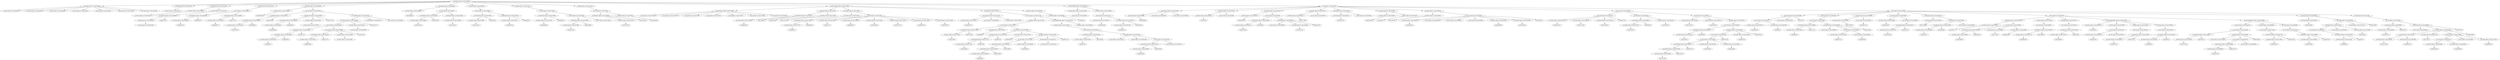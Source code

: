 strict digraph  {
<_ast.alias object at 0xa1d7ab350>;
<_ast.alias object at 0xa1d7ab390>;
<_ast.alias object at 0xa1d7ab2d0>;
<_ast.alias object at 0xa1d7ab310>;
<_ast.alias object at 0xa1d7ab250>;
<_ast.alias object at 0xa1d7ab290>;
<_ast.alias object at 0xa1d7ab1d0>;
<_ast.Import object at 0xa1d7ab3d0>;
<_ast.alias object at 0xa1d7ab150>;
<_ast.Import object at 0xa1d7ab210>;
<_ast.Store object at 0x10295c290>;
<_ast.Name object at 0xa1d7ab0d0>;
<_ast.Load object at 0x10295c1d0>;
<_ast.Name object at 0xa1d7ab090>;
<_ast.Attribute object at 0xa1d7ab990>;
Load8812766;
<_ast.Call object at 0xa1d7ab110>;
<_ast.Assign object at 0xa1d7ab190>;
<_ast.Name object at 0xa1d7ab8d0>;
Load5835167;
<_ast.Attribute object at 0xa1d7ab050>;
Load6695679;
<_ast.Name object at 0xa1d7ab850>;
Load8039477;
<_ast.Attribute object at 0xa1d7ab890>;
Load4311321;
<_ast.Call object at 0xa1d7ab950>;
<_ast.Expr object at 0xa1b262110>;
<_ast.Name object at 0xa1d7ab810>;
Store8681068;
<_ast.Name object at 0xa1d7ab790>;
Load6269287;
<_ast.Attribute object at 0xa1d7ab6d0>;
Load5998453;
<_ast.Attribute object at 0xa1d7ab710>;
Load9740198;
<_ast.Name object at 0xa1d7aba90>;
Load8699850;
<_ast.Attribute object at 0xa1d7ab690>;
Load3688510;
<_ast.Num object at 0xa1d7abb10>;
<_ast.Index object at 0xa1d7ab610>;
<_ast.Subscript object at 0xa1d7ab650>;
Load7413139;
<_ast.Name object at 0xa1d7abc90>;
Load862037;
<_ast.Attribute object at 0xa1d7abb50>;
Load8293839;
<_ast.Attribute object at 0xa1d7abc10>;
Load1907222;
<_ast.Name object at 0xa1d7abc50>;
Load8639039;
<_ast.Attribute object at 0xa1d7abd10>;
Load5437474;
<_ast.Num object at 0xa1d7abcd0>;
<_ast.Index object at 0xa1d7abd90>;
<_ast.Subscript object at 0xa1d7abbd0>;
Load132769;
<_ast.Call object at 0xa1d7abad0>;
<_ast.Num object at 0xa1d7abd50>;
<_ast.Index object at 0xa1d7abe10>;
<_ast.Subscript object at 0xa1d7abb90>;
Load3140774;
<_ast.Add object at 0x10295cc90>;
<_ast.Str object at 0xa1d7abe90>;
<_ast.BinOp object at 0xa1d7aba50>;
<_ast.Call object at 0xa1d7ab7d0>;
<_ast.Assign object at 0xa1d564d50>;
<_ast.Name object at 0xa1d7abdd0>;
Store9463061;
<_ast.Name object at 0xa1d7abf90>;
Load4505145;
<_ast.Attribute object at 0xa1d7abe50>;
Load2872993;
<_ast.Name object at 0xa1d7abfd0>;
Load1370012;
<_ast.keyword object at 0xa1d7abed0>;
<_ast.Call object at 0xa1d7abf10>;
<_ast.Assign object at 0xa1d5ed9d0>;
<_ast.Name object at 0xa1d77ff90>;
Load3473812;
<_ast.Attribute object at 0xa1d77fd50>;
Load203383;
<_ast.Name object at 0xa1d77ff10>;
Load4882706;
<_ast.Attribute object at 0xa1d77fcd0>;
Load4684427;
<_ast.Call object at 0xa1d7496d0>;
<_ast.Expr object at 0xa1d7abf50>;
<_ast.Name object at 0xa1d77fe10>;
Load3996564;
<_ast.Attribute object at 0xa1d77fbd0>;
Load8818837;
<_ast.Name object at 0xa1d77fad0>;
Load4432140;
<_ast.Attribute object at 0xa1d77fd90>;
Load2480883;
<_ast.Str object at 0xa1d77fd10>;
<_ast.Call object at 0xa1d77fb50>;
<_ast.Call object at 0xa1d77fe90>;
<_ast.Expr object at 0xa1d77fc50>;
<_ast.Name object at 0xa1d77fc10>;
Load7341026;
<_ast.Attribute object at 0xa1d77f9d0>;
Load3315916;
<_ast.Name object at 0xa1d77f950>;
Load1862095;
<_ast.Call object at 0xa1d77fc90>;
<_ast.Expr object at 0xa1d77fa50>;
<_ast.arg object at 0xa1d77f850>;
<_ast.arg object at 0xa1d77fa90>;
<_ast.arg object at 0xa1d77f7d0>;
<_ast.arg object at 0xa1d77fa10>;
<_ast.arg object at 0xa1d77f750>;
<_ast.arg object at 0xa1d77f990>;
<_ast.arg object at 0xa1d77f6d0>;
<_ast.arguments object at 0xa1d77f8d0>;
<_ast.Name object at 0xa1d77f890>;
Load6985169;
<_ast.Attribute object at 0xa1d77f650>;
Store7960941;
<_ast.Name object at 0xa1d77f5d0>;
Load6637628;
<_ast.Assign object at 0xa1d77f910>;
<_ast.Name object at 0xa1d77f550>;
Store1154783;
<_ast.Name object at 0xa1d77f710>;
Load8599051;
<_ast.Attribute object at 0xa1d77f4d0>;
Load6540970;
<_ast.Name object at 0xa1d77f450>;
Load871715;
<_ast.Name object at 0xa1d77f690>;
Load8008318;
<_ast.Name object at 0xa1d77f3d0>;
Load1268259;
<_ast.Name object at 0xa1d77f610>;
Load1927734;
<_ast.Name object at 0xa1d77f0d0>;
Load9907639;
<_ast.Name object at 0xa1d77f590>;
Load5087630;
<_ast.Call object at 0xa1d77f790>;
<_ast.Assign object at 0xa1d77f810>;
<_ast.Name object at 0xa1d77f1d0>;
Load9487324;
<_ast.Gt object at 0x102961d90>;
<_ast.Num object at 0xa1d77f490>;
<_ast.Compare object at 0xa1d77f510>;
<_ast.Name object at 0xa1d77f050>;
Load4331666;
<_ast.Attribute object at 0xa1d77f2d0>;
Load4715645;
<_ast.Name object at 0xa1d77f390>;
Load468993;
<_ast.Name object at 0xa1d77f210>;
Load2038932;
<_ast.Attribute object at 0xa1d77f110>;
Load931949;
<_ast.Attribute object at 0xa1d77f290>;
Load494756;
<_ast.Name object at 0xa1d77f190>;
Load4409266;
<_ast.Name object at 0xa1d78c090>;
Load428683;
<_ast.Attribute object at 0xa1d78c590>;
Load2974909;
<_ast.Attribute object at 0xa1d77fed0>;
Load7599991;
<_ast.Name object at 0xa1d78c0d0>;
Load2896020;
<_ast.Call object at 0xa1d77ff50>;
<_ast.Num object at 0xa1d78c150>;
<_ast.Index object at 0xa1d78c110>;
<_ast.Subscript object at 0xa1d77fe50>;
Load8927013;
<_ast.Call object at 0xa1d77f090>;
<_ast.Call object at 0xa1d77f410>;
<_ast.Expr object at 0xa1d77f250>;
<_ast.Name object at 0xa1d78c290>;
Load450741;
<_ast.Attribute object at 0xa1d78c250>;
Load1506500;
<_ast.Str object at 0xa1d78c310>;
<_ast.Mod object at 0x102961090>;
<_ast.Name object at 0xa1d78c5d0>;
Load4503928;
<_ast.Attribute object at 0xa1d78c510>;
Load3979885;
<_ast.Num object at 0xa1d78c610>;
<_ast.Call object at 0xa1d78c350>;
<_ast.BinOp object at 0xa1d78c2d0>;
<_ast.Call object at 0xa1d78c210>;
<_ast.Expr object at 0xa1d78c1d0>;
<_ast.Raise object at 0xa1d78c650>;
<_ast.ExceptHandler object at 0xa1d78c190>;
<_ast.Try object at 0xa1d727cd0>;
<_ast.If object at 0xa1d77f150>;
<_ast.Name object at 0xa1bc4f5d0>;
Load52461;
<_ast.Return object at 0xa1ad7de50>;
<_ast.FunctionDef object at 0xa1d77fb90>;
<_ast.arg object at 0xa1d78c690>;
<_ast.arguments object at 0xa2102a810>;
<_ast.Name object at 0xa1d78c750>;
Load4081006;
<_ast.Name object at 0xa1d78c7d0>;
Load2608123;
<_ast.Starred object at 0xa1d78c790>;
Load234061;
<_ast.Call object at 0xa1d78c710>;
<_ast.Return object at 0xa1d78c6d0>;
<_ast.FunctionDef object at 0xa1e8d1190>;
<_ast.Name object at 0xa1d78c890>;
Load3966943;
<_ast.Eq object at 0x102961a90>;
<_ast.Str object at 0xa1d78c8d0>;
<_ast.Compare object at 0xa1d78c850>;
<_ast.Name object at 0xa1d78c990>;
Store15654;
<_ast.Str object at 0xa1d78c9d0>;
<_ast.Assign object at 0xa1d78c950>;
<_ast.Name object at 0xa1d78ca50>;
Store8149376;
<_ast.Name object at 0xa1d78cb10>;
Load2375903;
<_ast.Attribute object at 0xa1d78cad0>;
Load6394401;
<_ast.Str object at 0xa1d78cb90>;
<_ast.Name object at 0xa1d78cbd0>;
Load2397079;
<_ast.BinOp object at 0xa1d78cb50>;
Mod3564705;
<_ast.Call object at 0xa1d78ca90>;
<_ast.Assign object at 0xa1d78ca10>;
<_ast.Name object at 0xa1d78cc50>;
Store5774608;
<_ast.Str object at 0xa1d78cc90>;
<_ast.Assign object at 0xa1d78cc10>;
<_ast.Name object at 0xa1d78cd10>;
Store6074427;
<_ast.Str object at 0xa1d78cd50>;
<_ast.Assign object at 0xa1d78ccd0>;
<_ast.Name object at 0xa1d78cdd0>;
Store5591242;
<_ast.List object at 0xa1d78ce10>;
Load1498277;
<_ast.Assign object at 0xa1d78cd90>;
<_ast.Name object at 0xa1d78ce90>;
Store1189781;
<_ast.Name object at 0xa1d78cf10>;
Load1890232;
<_ast.Str object at 0xa1d78cf50>;
<_ast.Str object at 0xa1d78cf90>;
<_ast.Str object at 0xa1d78cfd0>;
<_ast.Name object at 0xa1d785050>;
Load4909390;
<_ast.Name object at 0xa1d785090>;
Load7250564;
<_ast.List object at 0xa1d78ced0>;
Load2593611;
<_ast.Assign object at 0xa1d78ce50>;
<_ast.Name object at 0xa1d785150>;
Store3097141;
<_ast.Name object at 0xa1d785190>;
Store5777429;
<_ast.Name object at 0xa1d7851d0>;
Store7549723;
<_ast.Tuple object at 0xa1d785110>;
Store6553247;
<_ast.Name object at 0xa1d785210>;
Load2708257;
<_ast.Attribute object at 0xa204dfe10>;
Load906420;
<_ast.Name object at 0xa1d785250>;
Load7460051;
<_ast.Call object at 0xa1d567610>;
<_ast.Name object at 0xa1d7852d0>;
Store1503427;
<_ast.Name object at 0xa1d785310>;
Load5651692;
<_ast.Name object at 0xa1d785410>;
Load4168332;
<_ast.Attribute object at 0xa1d7853d0>;
Load1892882;
<_ast.Name object at 0xa1d785590>;
Load1115887;
<_ast.Attribute object at 0xa1d785550>;
Load1234723;
<_ast.Attribute object at 0xa1d785510>;
Load6149732;
<_ast.Name object at 0xa1d7855d0>;
Load1096703;
<_ast.Name object at 0xa1d785610>;
Load5034887;
<_ast.Call object at 0xa1d7854d0>;
<_ast.List object at 0xa1d785490>;
Load8143338;
<_ast.Name object at 0xa1d785650>;
Load5661266;
<_ast.BinOp object at 0xa1d785450>;
Add7928792;
<_ast.Call object at 0xa1d785390>;
<_ast.Expr object at 0xa1d785350>;
<_ast.For object at 0xa1d785290>;
<_ast.For object at 0xa1d7850d0>;
<_ast.Name object at 0xa1d785750>;
Load5901695;
<_ast.Name object at 0xa1d785790>;
Load896043;
<_ast.Call object at 0xa1d785710>;
<_ast.Num object at 0xa1d7857d0>;
<_ast.Compare object at 0xa1d7856d0>;
Gt2941392;
<_ast.Name object at 0xa1d785910>;
Load8646551;
<_ast.Attribute object at 0xa1d7858d0>;
Load4147073;
<_ast.Str object at 0xa1d785990>;
<_ast.Name object at 0xa1d785a10>;
Load8025154;
<_ast.Name object at 0xa1d785a50>;
Load6396599;
<_ast.Call object at 0xa1d7859d0>;
<_ast.BinOp object at 0xa1d785950>;
Mod1631885;
<_ast.Call object at 0xa1d785890>;
<_ast.Expr object at 0xa1d785850>;
<_ast.Name object at 0xa1d785ad0>;
Store7285950;
<_ast.List object at 0xa1d785b10>;
Load3001155;
<_ast.Assign object at 0xa1d785a90>;
<_ast.Name object at 0xa1d785b90>;
Store8018207;
<_ast.Name object at 0xa1d785c50>;
Load5118494;
<_ast.Attribute object at 0xa1d785c10>;
Load3957607;
<_ast.Call object at 0xa1d785bd0>;
<_ast.Assign object at 0xa1d785b50>;
<_ast.Name object at 0xa1d785cd0>;
Store4158860;
<_ast.Name object at 0xa1d785d90>;
Load7895417;
<_ast.Attribute object at 0xa1d785d50>;
Load1024804;
<_ast.Num object at 0xa1d785dd0>;
<_ast.Call object at 0xa1d785d10>;
<_ast.Assign object at 0xa1d785c90>;
<_ast.Name object at 0xa1d785e90>;
Store382177;
<_ast.Name object at 0xa1d785f50>;
Load3306695;
<_ast.Attribute object at 0xa1d785f10>;
Load5658792;
<_ast.Name object at 0xa1d785f90>;
Load1273265;
<_ast.Name object at 0xa1d785fd0>;
Load4905458;
<_ast.Call object at 0xa1d785ed0>;
<_ast.Assign object at 0xa1d785e50>;
<_ast.Name object at 0xa1d783110>;
Load6890365;
<_ast.Attribute object at 0xa1d7830d0>;
Load4248564;
<_ast.Call object at 0xa1d783090>;
<_ast.Expr object at 0xa1d783050>;
<_ast.Name object at 0xa1d783210>;
Load9226698;
<_ast.Attribute object at 0xa1d7831d0>;
Load3148819;
<_ast.Call object at 0xa1d783190>;
<_ast.Expr object at 0xa1d783150>;
<_ast.Name object at 0xa1d783290>;
Load3848383;
<_ast.Name object at 0xa1d783350>;
Load9332002;
<_ast.Str object at 0xa1d783390>;
<_ast.Call object at 0xa1d783310>;
<_ast.Expr object at 0xa1d7832d0>;
<_ast.Name object at 0xa1d783490>;
Load2507342;
<_ast.Attribute object at 0xa1d783450>;
Load5767674;
<_ast.Call object at 0xa1d783410>;
<_ast.Expr object at 0xa1d7833d0>;
<_ast.Name object at 0xa1d783590>;
Load825854;
<_ast.Attribute object at 0xa1d783550>;
Load5003615;
<_ast.Call object at 0xa1d783510>;
<_ast.Expr object at 0xa1d7834d0>;
<_ast.ExceptHandler object at 0xa1d783250>;
<_ast.Name object at 0xa1d7ab550>;
Load1575934;
<_ast.Attribute object at 0xa1d7aba10>;
Load7465673;
<_ast.Str object at 0xa1d7ab5d0>;
<_ast.Name object at 0xa1d6b6610>;
Load5243156;
<_ast.Attribute object at 0xa1d6a68d0>;
Load8512796;
<_ast.Num object at 0xa1d69da50>;
<_ast.Call object at 0xa1d6ae790>;
<_ast.BinOp object at 0xa1d7ab590>;
Mod4455582;
<_ast.Call object at 0xa1d7ab4d0>;
<_ast.Expr object at 0xa1d7ab750>;
<_ast.Name object at 0xa1d77a950>;
Load9615879;
<_ast.Attribute object at 0xa1d6c7310>;
Load5052359;
<_ast.Call object at 0xa1d771ad0>;
<_ast.Expr object at 0xa1d6bf490>;
<_ast.Name object at 0xa1d78b650>;
Load7594993;
<_ast.Attribute object at 0xa1d1dbf50>;
Load2825478;
<_ast.Call object at 0xa1d7827d0>;
<_ast.Expr object at 0xa1d59c9d0>;
<_ast.ExceptHandler object at 0xa1d7835d0>;
<_ast.Try object at 0xa1d785e10>;
<_ast.Name object at 0xa1d7934d0>;
Store8403008;
<_ast.Name object at 0xa1d7a41d0>;
Load506685;
<_ast.Attribute object at 0xa1d736a10>;
Load46376;
<_ast.Call object at 0xa1d5f0450>;
<_ast.Sub object at 0x10295cd50>;
<_ast.Name object at 0xa1e7e6990>;
Load3184610;
<_ast.BinOp object at 0xa1d79c350>;
<_ast.Num object at 0xa1d710190>;
<_ast.BinOp object at 0xa1d5a8350>;
Add1979408;
<_ast.Assign object at 0xa1d5910d0>;
<_ast.Name object at 0xa1d562390>;
Load7067647;
<_ast.Attribute object at 0xa1d1ffe90>;
Load5853723;
<_ast.Str object at 0xa1d564ed0>;
<_ast.Name object at 0xa1d1cebd0>;
Load2774188;
<_ast.Name object at 0xa1d5676d0>;
Load5883136;
<_ast.Call object at 0xa1d78f110>;
<_ast.Name object at 0xa1d567250>;
Load1245474;
<_ast.Name object at 0xa1d595d50>;
Load6075066;
<_ast.Name object at 0xa1d595cd0>;
Load3460486;
<_ast.Call object at 0xa1d5b3c10>;
<_ast.Div object at 0x10295cf90>;
<_ast.Name object at 0xa1d137190>;
Load4898255;
<_ast.BinOp object at 0xa1d57eb90>;
<_ast.Tuple object at 0xa1d564a90>;
Load9108290;
<_ast.BinOp object at 0xa1d586950>;
Mod225014;
<_ast.Call object at 0xa1d1ff150>;
<_ast.Expr object at 0xa1d1cc650>;
<_ast.If object at 0xa1d785690>;
<_ast.If object at 0xa1d78c810>;
<_ast.Module object at 0xa1d53db50>;
<_ast.Import object at 0xa1d7ab3d0> -> <_ast.alias object at 0xa1d7ab350>;
<_ast.Import object at 0xa1d7ab3d0> -> <_ast.alias object at 0xa1d7ab390>;
<_ast.Import object at 0xa1d7ab3d0> -> <_ast.alias object at 0xa1d7ab2d0>;
<_ast.Import object at 0xa1d7ab3d0> -> <_ast.alias object at 0xa1d7ab310>;
<_ast.Import object at 0xa1d7ab3d0> -> <_ast.alias object at 0xa1d7ab250>;
<_ast.Import object at 0xa1d7ab3d0> -> <_ast.alias object at 0xa1d7ab290>;
<_ast.Import object at 0xa1d7ab3d0> -> <_ast.alias object at 0xa1d7ab1d0>;
<_ast.Import object at 0xa1d7ab210> -> <_ast.alias object at 0xa1d7ab150>;
<_ast.Name object at 0xa1d7ab0d0> -> <_ast.Store object at 0x10295c290>;
<_ast.Name object at 0xa1d7ab090> -> <_ast.Load object at 0x10295c1d0>;
<_ast.Attribute object at 0xa1d7ab990> -> <_ast.Name object at 0xa1d7ab090>;
<_ast.Attribute object at 0xa1d7ab990> -> Load8812766;
<_ast.Call object at 0xa1d7ab110> -> <_ast.Attribute object at 0xa1d7ab990>;
<_ast.Assign object at 0xa1d7ab190> -> <_ast.Name object at 0xa1d7ab0d0>;
<_ast.Assign object at 0xa1d7ab190> -> <_ast.Call object at 0xa1d7ab110>;
<_ast.Name object at 0xa1d7ab8d0> -> Load5835167;
<_ast.Attribute object at 0xa1d7ab050> -> <_ast.Name object at 0xa1d7ab8d0>;
<_ast.Attribute object at 0xa1d7ab050> -> Load6695679;
<_ast.Name object at 0xa1d7ab850> -> Load8039477;
<_ast.Attribute object at 0xa1d7ab890> -> <_ast.Name object at 0xa1d7ab850>;
<_ast.Attribute object at 0xa1d7ab890> -> Load4311321;
<_ast.Call object at 0xa1d7ab950> -> <_ast.Attribute object at 0xa1d7ab050>;
<_ast.Call object at 0xa1d7ab950> -> <_ast.Attribute object at 0xa1d7ab890>;
<_ast.Expr object at 0xa1b262110> -> <_ast.Call object at 0xa1d7ab950>;
<_ast.Name object at 0xa1d7ab810> -> Store8681068;
<_ast.Name object at 0xa1d7ab790> -> Load6269287;
<_ast.Attribute object at 0xa1d7ab6d0> -> <_ast.Name object at 0xa1d7ab790>;
<_ast.Attribute object at 0xa1d7ab6d0> -> Load5998453;
<_ast.Attribute object at 0xa1d7ab710> -> <_ast.Attribute object at 0xa1d7ab6d0>;
<_ast.Attribute object at 0xa1d7ab710> -> Load9740198;
<_ast.Name object at 0xa1d7aba90> -> Load8699850;
<_ast.Attribute object at 0xa1d7ab690> -> <_ast.Name object at 0xa1d7aba90>;
<_ast.Attribute object at 0xa1d7ab690> -> Load3688510;
<_ast.Index object at 0xa1d7ab610> -> <_ast.Num object at 0xa1d7abb10>;
<_ast.Subscript object at 0xa1d7ab650> -> <_ast.Attribute object at 0xa1d7ab690>;
<_ast.Subscript object at 0xa1d7ab650> -> <_ast.Index object at 0xa1d7ab610>;
<_ast.Subscript object at 0xa1d7ab650> -> Load7413139;
<_ast.Name object at 0xa1d7abc90> -> Load862037;
<_ast.Attribute object at 0xa1d7abb50> -> <_ast.Name object at 0xa1d7abc90>;
<_ast.Attribute object at 0xa1d7abb50> -> Load8293839;
<_ast.Attribute object at 0xa1d7abc10> -> <_ast.Attribute object at 0xa1d7abb50>;
<_ast.Attribute object at 0xa1d7abc10> -> Load1907222;
<_ast.Name object at 0xa1d7abc50> -> Load8639039;
<_ast.Attribute object at 0xa1d7abd10> -> <_ast.Name object at 0xa1d7abc50>;
<_ast.Attribute object at 0xa1d7abd10> -> Load5437474;
<_ast.Index object at 0xa1d7abd90> -> <_ast.Num object at 0xa1d7abcd0>;
<_ast.Subscript object at 0xa1d7abbd0> -> <_ast.Attribute object at 0xa1d7abd10>;
<_ast.Subscript object at 0xa1d7abbd0> -> <_ast.Index object at 0xa1d7abd90>;
<_ast.Subscript object at 0xa1d7abbd0> -> Load132769;
<_ast.Call object at 0xa1d7abad0> -> <_ast.Attribute object at 0xa1d7abc10>;
<_ast.Call object at 0xa1d7abad0> -> <_ast.Subscript object at 0xa1d7abbd0>;
<_ast.Index object at 0xa1d7abe10> -> <_ast.Num object at 0xa1d7abd50>;
<_ast.Subscript object at 0xa1d7abb90> -> <_ast.Call object at 0xa1d7abad0>;
<_ast.Subscript object at 0xa1d7abb90> -> <_ast.Index object at 0xa1d7abe10>;
<_ast.Subscript object at 0xa1d7abb90> -> Load3140774;
<_ast.BinOp object at 0xa1d7aba50> -> <_ast.Subscript object at 0xa1d7abb90>;
<_ast.BinOp object at 0xa1d7aba50> -> <_ast.Add object at 0x10295cc90>;
<_ast.BinOp object at 0xa1d7aba50> -> <_ast.Str object at 0xa1d7abe90>;
<_ast.Call object at 0xa1d7ab7d0> -> <_ast.Attribute object at 0xa1d7ab710>;
<_ast.Call object at 0xa1d7ab7d0> -> <_ast.Subscript object at 0xa1d7ab650>;
<_ast.Call object at 0xa1d7ab7d0> -> <_ast.BinOp object at 0xa1d7aba50>;
<_ast.Assign object at 0xa1d564d50> -> <_ast.Name object at 0xa1d7ab810>;
<_ast.Assign object at 0xa1d564d50> -> <_ast.Call object at 0xa1d7ab7d0>;
<_ast.Name object at 0xa1d7abdd0> -> Store9463061;
<_ast.Name object at 0xa1d7abf90> -> Load4505145;
<_ast.Attribute object at 0xa1d7abe50> -> <_ast.Name object at 0xa1d7abf90>;
<_ast.Attribute object at 0xa1d7abe50> -> Load2872993;
<_ast.Name object at 0xa1d7abfd0> -> Load1370012;
<_ast.keyword object at 0xa1d7abed0> -> <_ast.Name object at 0xa1d7abfd0>;
<_ast.Call object at 0xa1d7abf10> -> <_ast.Attribute object at 0xa1d7abe50>;
<_ast.Call object at 0xa1d7abf10> -> <_ast.keyword object at 0xa1d7abed0>;
<_ast.Assign object at 0xa1d5ed9d0> -> <_ast.Name object at 0xa1d7abdd0>;
<_ast.Assign object at 0xa1d5ed9d0> -> <_ast.Call object at 0xa1d7abf10>;
<_ast.Name object at 0xa1d77ff90> -> Load3473812;
<_ast.Attribute object at 0xa1d77fd50> -> <_ast.Name object at 0xa1d77ff90>;
<_ast.Attribute object at 0xa1d77fd50> -> Load203383;
<_ast.Name object at 0xa1d77ff10> -> Load4882706;
<_ast.Attribute object at 0xa1d77fcd0> -> <_ast.Name object at 0xa1d77ff10>;
<_ast.Attribute object at 0xa1d77fcd0> -> Load4684427;
<_ast.Call object at 0xa1d7496d0> -> <_ast.Attribute object at 0xa1d77fd50>;
<_ast.Call object at 0xa1d7496d0> -> <_ast.Attribute object at 0xa1d77fcd0>;
<_ast.Expr object at 0xa1d7abf50> -> <_ast.Call object at 0xa1d7496d0>;
<_ast.Name object at 0xa1d77fe10> -> Load3996564;
<_ast.Attribute object at 0xa1d77fbd0> -> <_ast.Name object at 0xa1d77fe10>;
<_ast.Attribute object at 0xa1d77fbd0> -> Load8818837;
<_ast.Name object at 0xa1d77fad0> -> Load4432140;
<_ast.Attribute object at 0xa1d77fd90> -> <_ast.Name object at 0xa1d77fad0>;
<_ast.Attribute object at 0xa1d77fd90> -> Load2480883;
<_ast.Call object at 0xa1d77fb50> -> <_ast.Attribute object at 0xa1d77fd90>;
<_ast.Call object at 0xa1d77fb50> -> <_ast.Str object at 0xa1d77fd10>;
<_ast.Call object at 0xa1d77fe90> -> <_ast.Attribute object at 0xa1d77fbd0>;
<_ast.Call object at 0xa1d77fe90> -> <_ast.Call object at 0xa1d77fb50>;
<_ast.Expr object at 0xa1d77fc50> -> <_ast.Call object at 0xa1d77fe90>;
<_ast.Name object at 0xa1d77fc10> -> Load7341026;
<_ast.Attribute object at 0xa1d77f9d0> -> <_ast.Name object at 0xa1d77fc10>;
<_ast.Attribute object at 0xa1d77f9d0> -> Load3315916;
<_ast.Name object at 0xa1d77f950> -> Load1862095;
<_ast.Call object at 0xa1d77fc90> -> <_ast.Attribute object at 0xa1d77f9d0>;
<_ast.Call object at 0xa1d77fc90> -> <_ast.Name object at 0xa1d77f950>;
<_ast.Expr object at 0xa1d77fa50> -> <_ast.Call object at 0xa1d77fc90>;
<_ast.arguments object at 0xa1d77f8d0> -> <_ast.arg object at 0xa1d77f850>;
<_ast.arguments object at 0xa1d77f8d0> -> <_ast.arg object at 0xa1d77fa90>;
<_ast.arguments object at 0xa1d77f8d0> -> <_ast.arg object at 0xa1d77f7d0>;
<_ast.arguments object at 0xa1d77f8d0> -> <_ast.arg object at 0xa1d77fa10>;
<_ast.arguments object at 0xa1d77f8d0> -> <_ast.arg object at 0xa1d77f750>;
<_ast.arguments object at 0xa1d77f8d0> -> <_ast.arg object at 0xa1d77f990>;
<_ast.arguments object at 0xa1d77f8d0> -> <_ast.arg object at 0xa1d77f6d0>;
<_ast.Name object at 0xa1d77f890> -> Load6985169;
<_ast.Attribute object at 0xa1d77f650> -> <_ast.Name object at 0xa1d77f890>;
<_ast.Attribute object at 0xa1d77f650> -> Store7960941;
<_ast.Name object at 0xa1d77f5d0> -> Load6637628;
<_ast.Assign object at 0xa1d77f910> -> <_ast.Attribute object at 0xa1d77f650>;
<_ast.Assign object at 0xa1d77f910> -> <_ast.Name object at 0xa1d77f5d0>;
<_ast.Name object at 0xa1d77f550> -> Store1154783;
<_ast.Name object at 0xa1d77f710> -> Load8599051;
<_ast.Attribute object at 0xa1d77f4d0> -> <_ast.Name object at 0xa1d77f710>;
<_ast.Attribute object at 0xa1d77f4d0> -> Load6540970;
<_ast.Name object at 0xa1d77f450> -> Load871715;
<_ast.Name object at 0xa1d77f690> -> Load8008318;
<_ast.Name object at 0xa1d77f3d0> -> Load1268259;
<_ast.Name object at 0xa1d77f610> -> Load1927734;
<_ast.Name object at 0xa1d77f0d0> -> Load9907639;
<_ast.Name object at 0xa1d77f590> -> Load5087630;
<_ast.Call object at 0xa1d77f790> -> <_ast.Attribute object at 0xa1d77f4d0>;
<_ast.Call object at 0xa1d77f790> -> <_ast.Name object at 0xa1d77f450>;
<_ast.Call object at 0xa1d77f790> -> <_ast.Name object at 0xa1d77f690>;
<_ast.Call object at 0xa1d77f790> -> <_ast.Name object at 0xa1d77f3d0>;
<_ast.Call object at 0xa1d77f790> -> <_ast.Name object at 0xa1d77f610>;
<_ast.Call object at 0xa1d77f790> -> <_ast.Name object at 0xa1d77f0d0>;
<_ast.Call object at 0xa1d77f790> -> <_ast.Name object at 0xa1d77f590>;
<_ast.Assign object at 0xa1d77f810> -> <_ast.Name object at 0xa1d77f550>;
<_ast.Assign object at 0xa1d77f810> -> <_ast.Call object at 0xa1d77f790>;
<_ast.Name object at 0xa1d77f1d0> -> Load9487324;
<_ast.Compare object at 0xa1d77f510> -> <_ast.Name object at 0xa1d77f1d0>;
<_ast.Compare object at 0xa1d77f510> -> <_ast.Gt object at 0x102961d90>;
<_ast.Compare object at 0xa1d77f510> -> <_ast.Num object at 0xa1d77f490>;
<_ast.Name object at 0xa1d77f050> -> Load4331666;
<_ast.Attribute object at 0xa1d77f2d0> -> <_ast.Name object at 0xa1d77f050>;
<_ast.Attribute object at 0xa1d77f2d0> -> Load4715645;
<_ast.Name object at 0xa1d77f390> -> Load468993;
<_ast.Name object at 0xa1d77f210> -> Load2038932;
<_ast.Attribute object at 0xa1d77f110> -> <_ast.Name object at 0xa1d77f210>;
<_ast.Attribute object at 0xa1d77f110> -> Load931949;
<_ast.Attribute object at 0xa1d77f290> -> <_ast.Attribute object at 0xa1d77f110>;
<_ast.Attribute object at 0xa1d77f290> -> Load494756;
<_ast.Name object at 0xa1d77f190> -> Load4409266;
<_ast.Name object at 0xa1d78c090> -> Load428683;
<_ast.Attribute object at 0xa1d78c590> -> <_ast.Name object at 0xa1d78c090>;
<_ast.Attribute object at 0xa1d78c590> -> Load2974909;
<_ast.Attribute object at 0xa1d77fed0> -> <_ast.Attribute object at 0xa1d78c590>;
<_ast.Attribute object at 0xa1d77fed0> -> Load7599991;
<_ast.Name object at 0xa1d78c0d0> -> Load2896020;
<_ast.Call object at 0xa1d77ff50> -> <_ast.Attribute object at 0xa1d77fed0>;
<_ast.Call object at 0xa1d77ff50> -> <_ast.Name object at 0xa1d78c0d0>;
<_ast.Index object at 0xa1d78c110> -> <_ast.Num object at 0xa1d78c150>;
<_ast.Subscript object at 0xa1d77fe50> -> <_ast.Call object at 0xa1d77ff50>;
<_ast.Subscript object at 0xa1d77fe50> -> <_ast.Index object at 0xa1d78c110>;
<_ast.Subscript object at 0xa1d77fe50> -> Load8927013;
<_ast.Call object at 0xa1d77f090> -> <_ast.Attribute object at 0xa1d77f290>;
<_ast.Call object at 0xa1d77f090> -> <_ast.Name object at 0xa1d77f190>;
<_ast.Call object at 0xa1d77f090> -> <_ast.Subscript object at 0xa1d77fe50>;
<_ast.Call object at 0xa1d77f410> -> <_ast.Attribute object at 0xa1d77f2d0>;
<_ast.Call object at 0xa1d77f410> -> <_ast.Name object at 0xa1d77f390>;
<_ast.Call object at 0xa1d77f410> -> <_ast.Call object at 0xa1d77f090>;
<_ast.Expr object at 0xa1d77f250> -> <_ast.Call object at 0xa1d77f410>;
<_ast.Name object at 0xa1d78c290> -> Load450741;
<_ast.Attribute object at 0xa1d78c250> -> <_ast.Name object at 0xa1d78c290>;
<_ast.Attribute object at 0xa1d78c250> -> Load1506500;
<_ast.Name object at 0xa1d78c5d0> -> Load4503928;
<_ast.Attribute object at 0xa1d78c510> -> <_ast.Name object at 0xa1d78c5d0>;
<_ast.Attribute object at 0xa1d78c510> -> Load3979885;
<_ast.Call object at 0xa1d78c350> -> <_ast.Attribute object at 0xa1d78c510>;
<_ast.Call object at 0xa1d78c350> -> <_ast.Num object at 0xa1d78c610>;
<_ast.BinOp object at 0xa1d78c2d0> -> <_ast.Str object at 0xa1d78c310>;
<_ast.BinOp object at 0xa1d78c2d0> -> <_ast.Mod object at 0x102961090>;
<_ast.BinOp object at 0xa1d78c2d0> -> <_ast.Call object at 0xa1d78c350>;
<_ast.Call object at 0xa1d78c210> -> <_ast.Attribute object at 0xa1d78c250>;
<_ast.Call object at 0xa1d78c210> -> <_ast.BinOp object at 0xa1d78c2d0>;
<_ast.Expr object at 0xa1d78c1d0> -> <_ast.Call object at 0xa1d78c210>;
<_ast.ExceptHandler object at 0xa1d78c190> -> <_ast.Expr object at 0xa1d78c1d0>;
<_ast.ExceptHandler object at 0xa1d78c190> -> <_ast.Raise object at 0xa1d78c650>;
<_ast.Try object at 0xa1d727cd0> -> <_ast.Expr object at 0xa1d77f250>;
<_ast.Try object at 0xa1d727cd0> -> <_ast.ExceptHandler object at 0xa1d78c190>;
<_ast.If object at 0xa1d77f150> -> <_ast.Compare object at 0xa1d77f510>;
<_ast.If object at 0xa1d77f150> -> <_ast.Try object at 0xa1d727cd0>;
<_ast.Name object at 0xa1bc4f5d0> -> Load52461;
<_ast.Return object at 0xa1ad7de50> -> <_ast.Name object at 0xa1bc4f5d0>;
<_ast.FunctionDef object at 0xa1d77fb90> -> <_ast.arguments object at 0xa1d77f8d0>;
<_ast.FunctionDef object at 0xa1d77fb90> -> <_ast.Assign object at 0xa1d77f910>;
<_ast.FunctionDef object at 0xa1d77fb90> -> <_ast.Assign object at 0xa1d77f810>;
<_ast.FunctionDef object at 0xa1d77fb90> -> <_ast.If object at 0xa1d77f150>;
<_ast.FunctionDef object at 0xa1d77fb90> -> <_ast.Return object at 0xa1ad7de50>;
<_ast.arguments object at 0xa2102a810> -> <_ast.arg object at 0xa1d78c690>;
<_ast.Name object at 0xa1d78c750> -> Load4081006;
<_ast.Name object at 0xa1d78c7d0> -> Load2608123;
<_ast.Starred object at 0xa1d78c790> -> <_ast.Name object at 0xa1d78c7d0>;
<_ast.Starred object at 0xa1d78c790> -> Load234061;
<_ast.Call object at 0xa1d78c710> -> <_ast.Name object at 0xa1d78c750>;
<_ast.Call object at 0xa1d78c710> -> <_ast.Starred object at 0xa1d78c790>;
<_ast.Return object at 0xa1d78c6d0> -> <_ast.Call object at 0xa1d78c710>;
<_ast.FunctionDef object at 0xa1e8d1190> -> <_ast.arguments object at 0xa2102a810>;
<_ast.FunctionDef object at 0xa1e8d1190> -> <_ast.Return object at 0xa1d78c6d0>;
<_ast.Name object at 0xa1d78c890> -> Load3966943;
<_ast.Compare object at 0xa1d78c850> -> <_ast.Name object at 0xa1d78c890>;
<_ast.Compare object at 0xa1d78c850> -> <_ast.Eq object at 0x102961a90>;
<_ast.Compare object at 0xa1d78c850> -> <_ast.Str object at 0xa1d78c8d0>;
<_ast.Name object at 0xa1d78c990> -> Store15654;
<_ast.Assign object at 0xa1d78c950> -> <_ast.Name object at 0xa1d78c990>;
<_ast.Assign object at 0xa1d78c950> -> <_ast.Str object at 0xa1d78c9d0>;
<_ast.Name object at 0xa1d78ca50> -> Store8149376;
<_ast.Name object at 0xa1d78cb10> -> Load2375903;
<_ast.Attribute object at 0xa1d78cad0> -> <_ast.Name object at 0xa1d78cb10>;
<_ast.Attribute object at 0xa1d78cad0> -> Load6394401;
<_ast.Name object at 0xa1d78cbd0> -> Load2397079;
<_ast.BinOp object at 0xa1d78cb50> -> <_ast.Str object at 0xa1d78cb90>;
<_ast.BinOp object at 0xa1d78cb50> -> Mod3564705;
<_ast.BinOp object at 0xa1d78cb50> -> <_ast.Name object at 0xa1d78cbd0>;
<_ast.Call object at 0xa1d78ca90> -> <_ast.Attribute object at 0xa1d78cad0>;
<_ast.Call object at 0xa1d78ca90> -> <_ast.BinOp object at 0xa1d78cb50>;
<_ast.Assign object at 0xa1d78ca10> -> <_ast.Name object at 0xa1d78ca50>;
<_ast.Assign object at 0xa1d78ca10> -> <_ast.Call object at 0xa1d78ca90>;
<_ast.Name object at 0xa1d78cc50> -> Store5774608;
<_ast.Assign object at 0xa1d78cc10> -> <_ast.Name object at 0xa1d78cc50>;
<_ast.Assign object at 0xa1d78cc10> -> <_ast.Str object at 0xa1d78cc90>;
<_ast.Name object at 0xa1d78cd10> -> Store6074427;
<_ast.Assign object at 0xa1d78ccd0> -> <_ast.Name object at 0xa1d78cd10>;
<_ast.Assign object at 0xa1d78ccd0> -> <_ast.Str object at 0xa1d78cd50>;
<_ast.Name object at 0xa1d78cdd0> -> Store5591242;
<_ast.List object at 0xa1d78ce10> -> Load1498277;
<_ast.Assign object at 0xa1d78cd90> -> <_ast.Name object at 0xa1d78cdd0>;
<_ast.Assign object at 0xa1d78cd90> -> <_ast.List object at 0xa1d78ce10>;
<_ast.Name object at 0xa1d78ce90> -> Store1189781;
<_ast.Name object at 0xa1d78cf10> -> Load1890232;
<_ast.Name object at 0xa1d785050> -> Load4909390;
<_ast.Name object at 0xa1d785090> -> Load7250564;
<_ast.List object at 0xa1d78ced0> -> <_ast.Name object at 0xa1d78cf10>;
<_ast.List object at 0xa1d78ced0> -> <_ast.Str object at 0xa1d78cf50>;
<_ast.List object at 0xa1d78ced0> -> <_ast.Str object at 0xa1d78cf90>;
<_ast.List object at 0xa1d78ced0> -> <_ast.Str object at 0xa1d78cfd0>;
<_ast.List object at 0xa1d78ced0> -> <_ast.Name object at 0xa1d785050>;
<_ast.List object at 0xa1d78ced0> -> <_ast.Name object at 0xa1d785090>;
<_ast.List object at 0xa1d78ced0> -> Load2593611;
<_ast.Assign object at 0xa1d78ce50> -> <_ast.Name object at 0xa1d78ce90>;
<_ast.Assign object at 0xa1d78ce50> -> <_ast.List object at 0xa1d78ced0>;
<_ast.Name object at 0xa1d785150> -> Store3097141;
<_ast.Name object at 0xa1d785190> -> Store5777429;
<_ast.Name object at 0xa1d7851d0> -> Store7549723;
<_ast.Tuple object at 0xa1d785110> -> <_ast.Name object at 0xa1d785150>;
<_ast.Tuple object at 0xa1d785110> -> <_ast.Name object at 0xa1d785190>;
<_ast.Tuple object at 0xa1d785110> -> <_ast.Name object at 0xa1d7851d0>;
<_ast.Tuple object at 0xa1d785110> -> Store6553247;
<_ast.Name object at 0xa1d785210> -> Load2708257;
<_ast.Attribute object at 0xa204dfe10> -> <_ast.Name object at 0xa1d785210>;
<_ast.Attribute object at 0xa204dfe10> -> Load906420;
<_ast.Name object at 0xa1d785250> -> Load7460051;
<_ast.Call object at 0xa1d567610> -> <_ast.Attribute object at 0xa204dfe10>;
<_ast.Call object at 0xa1d567610> -> <_ast.Name object at 0xa1d785250>;
<_ast.Name object at 0xa1d7852d0> -> Store1503427;
<_ast.Name object at 0xa1d785310> -> Load5651692;
<_ast.Name object at 0xa1d785410> -> Load4168332;
<_ast.Attribute object at 0xa1d7853d0> -> <_ast.Name object at 0xa1d785410>;
<_ast.Attribute object at 0xa1d7853d0> -> Load1892882;
<_ast.Name object at 0xa1d785590> -> Load1115887;
<_ast.Attribute object at 0xa1d785550> -> <_ast.Name object at 0xa1d785590>;
<_ast.Attribute object at 0xa1d785550> -> Load1234723;
<_ast.Attribute object at 0xa1d785510> -> <_ast.Attribute object at 0xa1d785550>;
<_ast.Attribute object at 0xa1d785510> -> Load6149732;
<_ast.Name object at 0xa1d7855d0> -> Load1096703;
<_ast.Name object at 0xa1d785610> -> Load5034887;
<_ast.Call object at 0xa1d7854d0> -> <_ast.Attribute object at 0xa1d785510>;
<_ast.Call object at 0xa1d7854d0> -> <_ast.Name object at 0xa1d7855d0>;
<_ast.Call object at 0xa1d7854d0> -> <_ast.Name object at 0xa1d785610>;
<_ast.List object at 0xa1d785490> -> <_ast.Call object at 0xa1d7854d0>;
<_ast.List object at 0xa1d785490> -> Load8143338;
<_ast.Name object at 0xa1d785650> -> Load5661266;
<_ast.BinOp object at 0xa1d785450> -> <_ast.List object at 0xa1d785490>;
<_ast.BinOp object at 0xa1d785450> -> Add7928792;
<_ast.BinOp object at 0xa1d785450> -> <_ast.Name object at 0xa1d785650>;
<_ast.Call object at 0xa1d785390> -> <_ast.Attribute object at 0xa1d7853d0>;
<_ast.Call object at 0xa1d785390> -> <_ast.BinOp object at 0xa1d785450>;
<_ast.Expr object at 0xa1d785350> -> <_ast.Call object at 0xa1d785390>;
<_ast.For object at 0xa1d785290> -> <_ast.Name object at 0xa1d7852d0>;
<_ast.For object at 0xa1d785290> -> <_ast.Name object at 0xa1d785310>;
<_ast.For object at 0xa1d785290> -> <_ast.Expr object at 0xa1d785350>;
<_ast.For object at 0xa1d7850d0> -> <_ast.Tuple object at 0xa1d785110>;
<_ast.For object at 0xa1d7850d0> -> <_ast.Call object at 0xa1d567610>;
<_ast.For object at 0xa1d7850d0> -> <_ast.For object at 0xa1d785290>;
<_ast.Name object at 0xa1d785750> -> Load5901695;
<_ast.Name object at 0xa1d785790> -> Load896043;
<_ast.Call object at 0xa1d785710> -> <_ast.Name object at 0xa1d785750>;
<_ast.Call object at 0xa1d785710> -> <_ast.Name object at 0xa1d785790>;
<_ast.Compare object at 0xa1d7856d0> -> <_ast.Call object at 0xa1d785710>;
<_ast.Compare object at 0xa1d7856d0> -> Gt2941392;
<_ast.Compare object at 0xa1d7856d0> -> <_ast.Num object at 0xa1d7857d0>;
<_ast.Name object at 0xa1d785910> -> Load8646551;
<_ast.Attribute object at 0xa1d7858d0> -> <_ast.Name object at 0xa1d785910>;
<_ast.Attribute object at 0xa1d7858d0> -> Load4147073;
<_ast.Name object at 0xa1d785a10> -> Load8025154;
<_ast.Name object at 0xa1d785a50> -> Load6396599;
<_ast.Call object at 0xa1d7859d0> -> <_ast.Name object at 0xa1d785a10>;
<_ast.Call object at 0xa1d7859d0> -> <_ast.Name object at 0xa1d785a50>;
<_ast.BinOp object at 0xa1d785950> -> <_ast.Str object at 0xa1d785990>;
<_ast.BinOp object at 0xa1d785950> -> Mod1631885;
<_ast.BinOp object at 0xa1d785950> -> <_ast.Call object at 0xa1d7859d0>;
<_ast.Call object at 0xa1d785890> -> <_ast.Attribute object at 0xa1d7858d0>;
<_ast.Call object at 0xa1d785890> -> <_ast.BinOp object at 0xa1d785950>;
<_ast.Expr object at 0xa1d785850> -> <_ast.Call object at 0xa1d785890>;
<_ast.Name object at 0xa1d785ad0> -> Store7285950;
<_ast.List object at 0xa1d785b10> -> Load3001155;
<_ast.Assign object at 0xa1d785a90> -> <_ast.Name object at 0xa1d785ad0>;
<_ast.Assign object at 0xa1d785a90> -> <_ast.List object at 0xa1d785b10>;
<_ast.Name object at 0xa1d785b90> -> Store8018207;
<_ast.Name object at 0xa1d785c50> -> Load5118494;
<_ast.Attribute object at 0xa1d785c10> -> <_ast.Name object at 0xa1d785c50>;
<_ast.Attribute object at 0xa1d785c10> -> Load3957607;
<_ast.Call object at 0xa1d785bd0> -> <_ast.Attribute object at 0xa1d785c10>;
<_ast.Assign object at 0xa1d785b50> -> <_ast.Name object at 0xa1d785b90>;
<_ast.Assign object at 0xa1d785b50> -> <_ast.Call object at 0xa1d785bd0>;
<_ast.Name object at 0xa1d785cd0> -> Store4158860;
<_ast.Name object at 0xa1d785d90> -> Load7895417;
<_ast.Attribute object at 0xa1d785d50> -> <_ast.Name object at 0xa1d785d90>;
<_ast.Attribute object at 0xa1d785d50> -> Load1024804;
<_ast.Call object at 0xa1d785d10> -> <_ast.Attribute object at 0xa1d785d50>;
<_ast.Call object at 0xa1d785d10> -> <_ast.Num object at 0xa1d785dd0>;
<_ast.Assign object at 0xa1d785c90> -> <_ast.Name object at 0xa1d785cd0>;
<_ast.Assign object at 0xa1d785c90> -> <_ast.Call object at 0xa1d785d10>;
<_ast.Name object at 0xa1d785e90> -> Store382177;
<_ast.Name object at 0xa1d785f50> -> Load3306695;
<_ast.Attribute object at 0xa1d785f10> -> <_ast.Name object at 0xa1d785f50>;
<_ast.Attribute object at 0xa1d785f10> -> Load5658792;
<_ast.Name object at 0xa1d785f90> -> Load1273265;
<_ast.Name object at 0xa1d785fd0> -> Load4905458;
<_ast.Call object at 0xa1d785ed0> -> <_ast.Attribute object at 0xa1d785f10>;
<_ast.Call object at 0xa1d785ed0> -> <_ast.Name object at 0xa1d785f90>;
<_ast.Call object at 0xa1d785ed0> -> <_ast.Name object at 0xa1d785fd0>;
<_ast.Assign object at 0xa1d785e50> -> <_ast.Name object at 0xa1d785e90>;
<_ast.Assign object at 0xa1d785e50> -> <_ast.Call object at 0xa1d785ed0>;
<_ast.Name object at 0xa1d783110> -> Load6890365;
<_ast.Attribute object at 0xa1d7830d0> -> <_ast.Name object at 0xa1d783110>;
<_ast.Attribute object at 0xa1d7830d0> -> Load4248564;
<_ast.Call object at 0xa1d783090> -> <_ast.Attribute object at 0xa1d7830d0>;
<_ast.Expr object at 0xa1d783050> -> <_ast.Call object at 0xa1d783090>;
<_ast.Name object at 0xa1d783210> -> Load9226698;
<_ast.Attribute object at 0xa1d7831d0> -> <_ast.Name object at 0xa1d783210>;
<_ast.Attribute object at 0xa1d7831d0> -> Load3148819;
<_ast.Call object at 0xa1d783190> -> <_ast.Attribute object at 0xa1d7831d0>;
<_ast.Expr object at 0xa1d783150> -> <_ast.Call object at 0xa1d783190>;
<_ast.Name object at 0xa1d783290> -> Load3848383;
<_ast.Name object at 0xa1d783350> -> Load9332002;
<_ast.Call object at 0xa1d783310> -> <_ast.Name object at 0xa1d783350>;
<_ast.Call object at 0xa1d783310> -> <_ast.Str object at 0xa1d783390>;
<_ast.Expr object at 0xa1d7832d0> -> <_ast.Call object at 0xa1d783310>;
<_ast.Name object at 0xa1d783490> -> Load2507342;
<_ast.Attribute object at 0xa1d783450> -> <_ast.Name object at 0xa1d783490>;
<_ast.Attribute object at 0xa1d783450> -> Load5767674;
<_ast.Call object at 0xa1d783410> -> <_ast.Attribute object at 0xa1d783450>;
<_ast.Expr object at 0xa1d7833d0> -> <_ast.Call object at 0xa1d783410>;
<_ast.Name object at 0xa1d783590> -> Load825854;
<_ast.Attribute object at 0xa1d783550> -> <_ast.Name object at 0xa1d783590>;
<_ast.Attribute object at 0xa1d783550> -> Load5003615;
<_ast.Call object at 0xa1d783510> -> <_ast.Attribute object at 0xa1d783550>;
<_ast.Expr object at 0xa1d7834d0> -> <_ast.Call object at 0xa1d783510>;
<_ast.ExceptHandler object at 0xa1d783250> -> <_ast.Name object at 0xa1d783290>;
<_ast.ExceptHandler object at 0xa1d783250> -> <_ast.Expr object at 0xa1d7832d0>;
<_ast.ExceptHandler object at 0xa1d783250> -> <_ast.Expr object at 0xa1d7833d0>;
<_ast.ExceptHandler object at 0xa1d783250> -> <_ast.Expr object at 0xa1d7834d0>;
<_ast.Name object at 0xa1d7ab550> -> Load1575934;
<_ast.Attribute object at 0xa1d7aba10> -> <_ast.Name object at 0xa1d7ab550>;
<_ast.Attribute object at 0xa1d7aba10> -> Load7465673;
<_ast.Name object at 0xa1d6b6610> -> Load5243156;
<_ast.Attribute object at 0xa1d6a68d0> -> <_ast.Name object at 0xa1d6b6610>;
<_ast.Attribute object at 0xa1d6a68d0> -> Load8512796;
<_ast.Call object at 0xa1d6ae790> -> <_ast.Attribute object at 0xa1d6a68d0>;
<_ast.Call object at 0xa1d6ae790> -> <_ast.Num object at 0xa1d69da50>;
<_ast.BinOp object at 0xa1d7ab590> -> <_ast.Str object at 0xa1d7ab5d0>;
<_ast.BinOp object at 0xa1d7ab590> -> Mod4455582;
<_ast.BinOp object at 0xa1d7ab590> -> <_ast.Call object at 0xa1d6ae790>;
<_ast.Call object at 0xa1d7ab4d0> -> <_ast.Attribute object at 0xa1d7aba10>;
<_ast.Call object at 0xa1d7ab4d0> -> <_ast.BinOp object at 0xa1d7ab590>;
<_ast.Expr object at 0xa1d7ab750> -> <_ast.Call object at 0xa1d7ab4d0>;
<_ast.Name object at 0xa1d77a950> -> Load9615879;
<_ast.Attribute object at 0xa1d6c7310> -> <_ast.Name object at 0xa1d77a950>;
<_ast.Attribute object at 0xa1d6c7310> -> Load5052359;
<_ast.Call object at 0xa1d771ad0> -> <_ast.Attribute object at 0xa1d6c7310>;
<_ast.Expr object at 0xa1d6bf490> -> <_ast.Call object at 0xa1d771ad0>;
<_ast.Name object at 0xa1d78b650> -> Load7594993;
<_ast.Attribute object at 0xa1d1dbf50> -> <_ast.Name object at 0xa1d78b650>;
<_ast.Attribute object at 0xa1d1dbf50> -> Load2825478;
<_ast.Call object at 0xa1d7827d0> -> <_ast.Attribute object at 0xa1d1dbf50>;
<_ast.Expr object at 0xa1d59c9d0> -> <_ast.Call object at 0xa1d7827d0>;
<_ast.ExceptHandler object at 0xa1d7835d0> -> <_ast.Expr object at 0xa1d7ab750>;
<_ast.ExceptHandler object at 0xa1d7835d0> -> <_ast.Expr object at 0xa1d6bf490>;
<_ast.ExceptHandler object at 0xa1d7835d0> -> <_ast.Expr object at 0xa1d59c9d0>;
<_ast.Try object at 0xa1d785e10> -> <_ast.Assign object at 0xa1d785e50>;
<_ast.Try object at 0xa1d785e10> -> <_ast.Expr object at 0xa1d783050>;
<_ast.Try object at 0xa1d785e10> -> <_ast.Expr object at 0xa1d783150>;
<_ast.Try object at 0xa1d785e10> -> <_ast.ExceptHandler object at 0xa1d783250>;
<_ast.Try object at 0xa1d785e10> -> <_ast.ExceptHandler object at 0xa1d7835d0>;
<_ast.Name object at 0xa1d7934d0> -> Store8403008;
<_ast.Name object at 0xa1d7a41d0> -> Load506685;
<_ast.Attribute object at 0xa1d736a10> -> <_ast.Name object at 0xa1d7a41d0>;
<_ast.Attribute object at 0xa1d736a10> -> Load46376;
<_ast.Call object at 0xa1d5f0450> -> <_ast.Attribute object at 0xa1d736a10>;
<_ast.Name object at 0xa1e7e6990> -> Load3184610;
<_ast.BinOp object at 0xa1d79c350> -> <_ast.Call object at 0xa1d5f0450>;
<_ast.BinOp object at 0xa1d79c350> -> <_ast.Sub object at 0x10295cd50>;
<_ast.BinOp object at 0xa1d79c350> -> <_ast.Name object at 0xa1e7e6990>;
<_ast.BinOp object at 0xa1d5a8350> -> <_ast.BinOp object at 0xa1d79c350>;
<_ast.BinOp object at 0xa1d5a8350> -> Add1979408;
<_ast.BinOp object at 0xa1d5a8350> -> <_ast.Num object at 0xa1d710190>;
<_ast.Assign object at 0xa1d5910d0> -> <_ast.Name object at 0xa1d7934d0>;
<_ast.Assign object at 0xa1d5910d0> -> <_ast.BinOp object at 0xa1d5a8350>;
<_ast.Name object at 0xa1d562390> -> Load7067647;
<_ast.Attribute object at 0xa1d1ffe90> -> <_ast.Name object at 0xa1d562390>;
<_ast.Attribute object at 0xa1d1ffe90> -> Load5853723;
<_ast.Name object at 0xa1d1cebd0> -> Load2774188;
<_ast.Name object at 0xa1d5676d0> -> Load5883136;
<_ast.Call object at 0xa1d78f110> -> <_ast.Name object at 0xa1d1cebd0>;
<_ast.Call object at 0xa1d78f110> -> <_ast.Name object at 0xa1d5676d0>;
<_ast.Name object at 0xa1d567250> -> Load1245474;
<_ast.Name object at 0xa1d595d50> -> Load6075066;
<_ast.Name object at 0xa1d595cd0> -> Load3460486;
<_ast.Call object at 0xa1d5b3c10> -> <_ast.Name object at 0xa1d595d50>;
<_ast.Call object at 0xa1d5b3c10> -> <_ast.Name object at 0xa1d595cd0>;
<_ast.Name object at 0xa1d137190> -> Load4898255;
<_ast.BinOp object at 0xa1d57eb90> -> <_ast.Call object at 0xa1d5b3c10>;
<_ast.BinOp object at 0xa1d57eb90> -> <_ast.Div object at 0x10295cf90>;
<_ast.BinOp object at 0xa1d57eb90> -> <_ast.Name object at 0xa1d137190>;
<_ast.Tuple object at 0xa1d564a90> -> <_ast.Call object at 0xa1d78f110>;
<_ast.Tuple object at 0xa1d564a90> -> <_ast.Name object at 0xa1d567250>;
<_ast.Tuple object at 0xa1d564a90> -> <_ast.BinOp object at 0xa1d57eb90>;
<_ast.Tuple object at 0xa1d564a90> -> Load9108290;
<_ast.BinOp object at 0xa1d586950> -> <_ast.Str object at 0xa1d564ed0>;
<_ast.BinOp object at 0xa1d586950> -> Mod225014;
<_ast.BinOp object at 0xa1d586950> -> <_ast.Tuple object at 0xa1d564a90>;
<_ast.Call object at 0xa1d1ff150> -> <_ast.Attribute object at 0xa1d1ffe90>;
<_ast.Call object at 0xa1d1ff150> -> <_ast.BinOp object at 0xa1d586950>;
<_ast.Expr object at 0xa1d1cc650> -> <_ast.Call object at 0xa1d1ff150>;
<_ast.If object at 0xa1d785690> -> <_ast.Compare object at 0xa1d7856d0>;
<_ast.If object at 0xa1d785690> -> <_ast.Expr object at 0xa1d785850>;
<_ast.If object at 0xa1d785690> -> <_ast.Assign object at 0xa1d785a90>;
<_ast.If object at 0xa1d785690> -> <_ast.Assign object at 0xa1d785b50>;
<_ast.If object at 0xa1d785690> -> <_ast.Assign object at 0xa1d785c90>;
<_ast.If object at 0xa1d785690> -> <_ast.Try object at 0xa1d785e10>;
<_ast.If object at 0xa1d785690> -> <_ast.Assign object at 0xa1d5910d0>;
<_ast.If object at 0xa1d785690> -> <_ast.Expr object at 0xa1d1cc650>;
<_ast.If object at 0xa1d78c810> -> <_ast.Compare object at 0xa1d78c850>;
<_ast.If object at 0xa1d78c810> -> <_ast.Assign object at 0xa1d78c950>;
<_ast.If object at 0xa1d78c810> -> <_ast.Assign object at 0xa1d78ca10>;
<_ast.If object at 0xa1d78c810> -> <_ast.Assign object at 0xa1d78cc10>;
<_ast.If object at 0xa1d78c810> -> <_ast.Assign object at 0xa1d78ccd0>;
<_ast.If object at 0xa1d78c810> -> <_ast.Assign object at 0xa1d78cd90>;
<_ast.If object at 0xa1d78c810> -> <_ast.Assign object at 0xa1d78ce50>;
<_ast.If object at 0xa1d78c810> -> <_ast.For object at 0xa1d7850d0>;
<_ast.If object at 0xa1d78c810> -> <_ast.If object at 0xa1d785690>;
<_ast.Module object at 0xa1d53db50> -> <_ast.Import object at 0xa1d7ab3d0>;
<_ast.Module object at 0xa1d53db50> -> <_ast.Import object at 0xa1d7ab210>;
<_ast.Module object at 0xa1d53db50> -> <_ast.Assign object at 0xa1d7ab190>;
<_ast.Module object at 0xa1d53db50> -> <_ast.Expr object at 0xa1b262110>;
<_ast.Module object at 0xa1d53db50> -> <_ast.Assign object at 0xa1d564d50>;
<_ast.Module object at 0xa1d53db50> -> <_ast.Assign object at 0xa1d5ed9d0>;
<_ast.Module object at 0xa1d53db50> -> <_ast.Expr object at 0xa1d7abf50>;
<_ast.Module object at 0xa1d53db50> -> <_ast.Expr object at 0xa1d77fc50>;
<_ast.Module object at 0xa1d53db50> -> <_ast.Expr object at 0xa1d77fa50>;
<_ast.Module object at 0xa1d53db50> -> <_ast.FunctionDef object at 0xa1d77fb90>;
<_ast.Module object at 0xa1d53db50> -> <_ast.FunctionDef object at 0xa1e8d1190>;
<_ast.Module object at 0xa1d53db50> -> <_ast.If object at 0xa1d78c810>;
}
